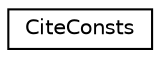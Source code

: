 digraph "Graphical Class Hierarchy"
{
 // INTERACTIVE_SVG=YES
  edge [fontname="Helvetica",fontsize="10",labelfontname="Helvetica",labelfontsize="10"];
  node [fontname="Helvetica",fontsize="10",shape=record];
  rankdir="LR";
  Node0 [label="CiteConsts",height=0.2,width=0.4,color="black", fillcolor="white", style="filled",URL="$d2/d31/struct_cite_consts.html",tooltip="String constants for citations. "];
}
